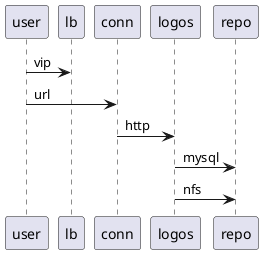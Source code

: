 @startuml
user -> lb: vip
user -> conn: url
conn -> logos: http
logos -> repo: mysql
logos -> repo: nfs
@enduml
